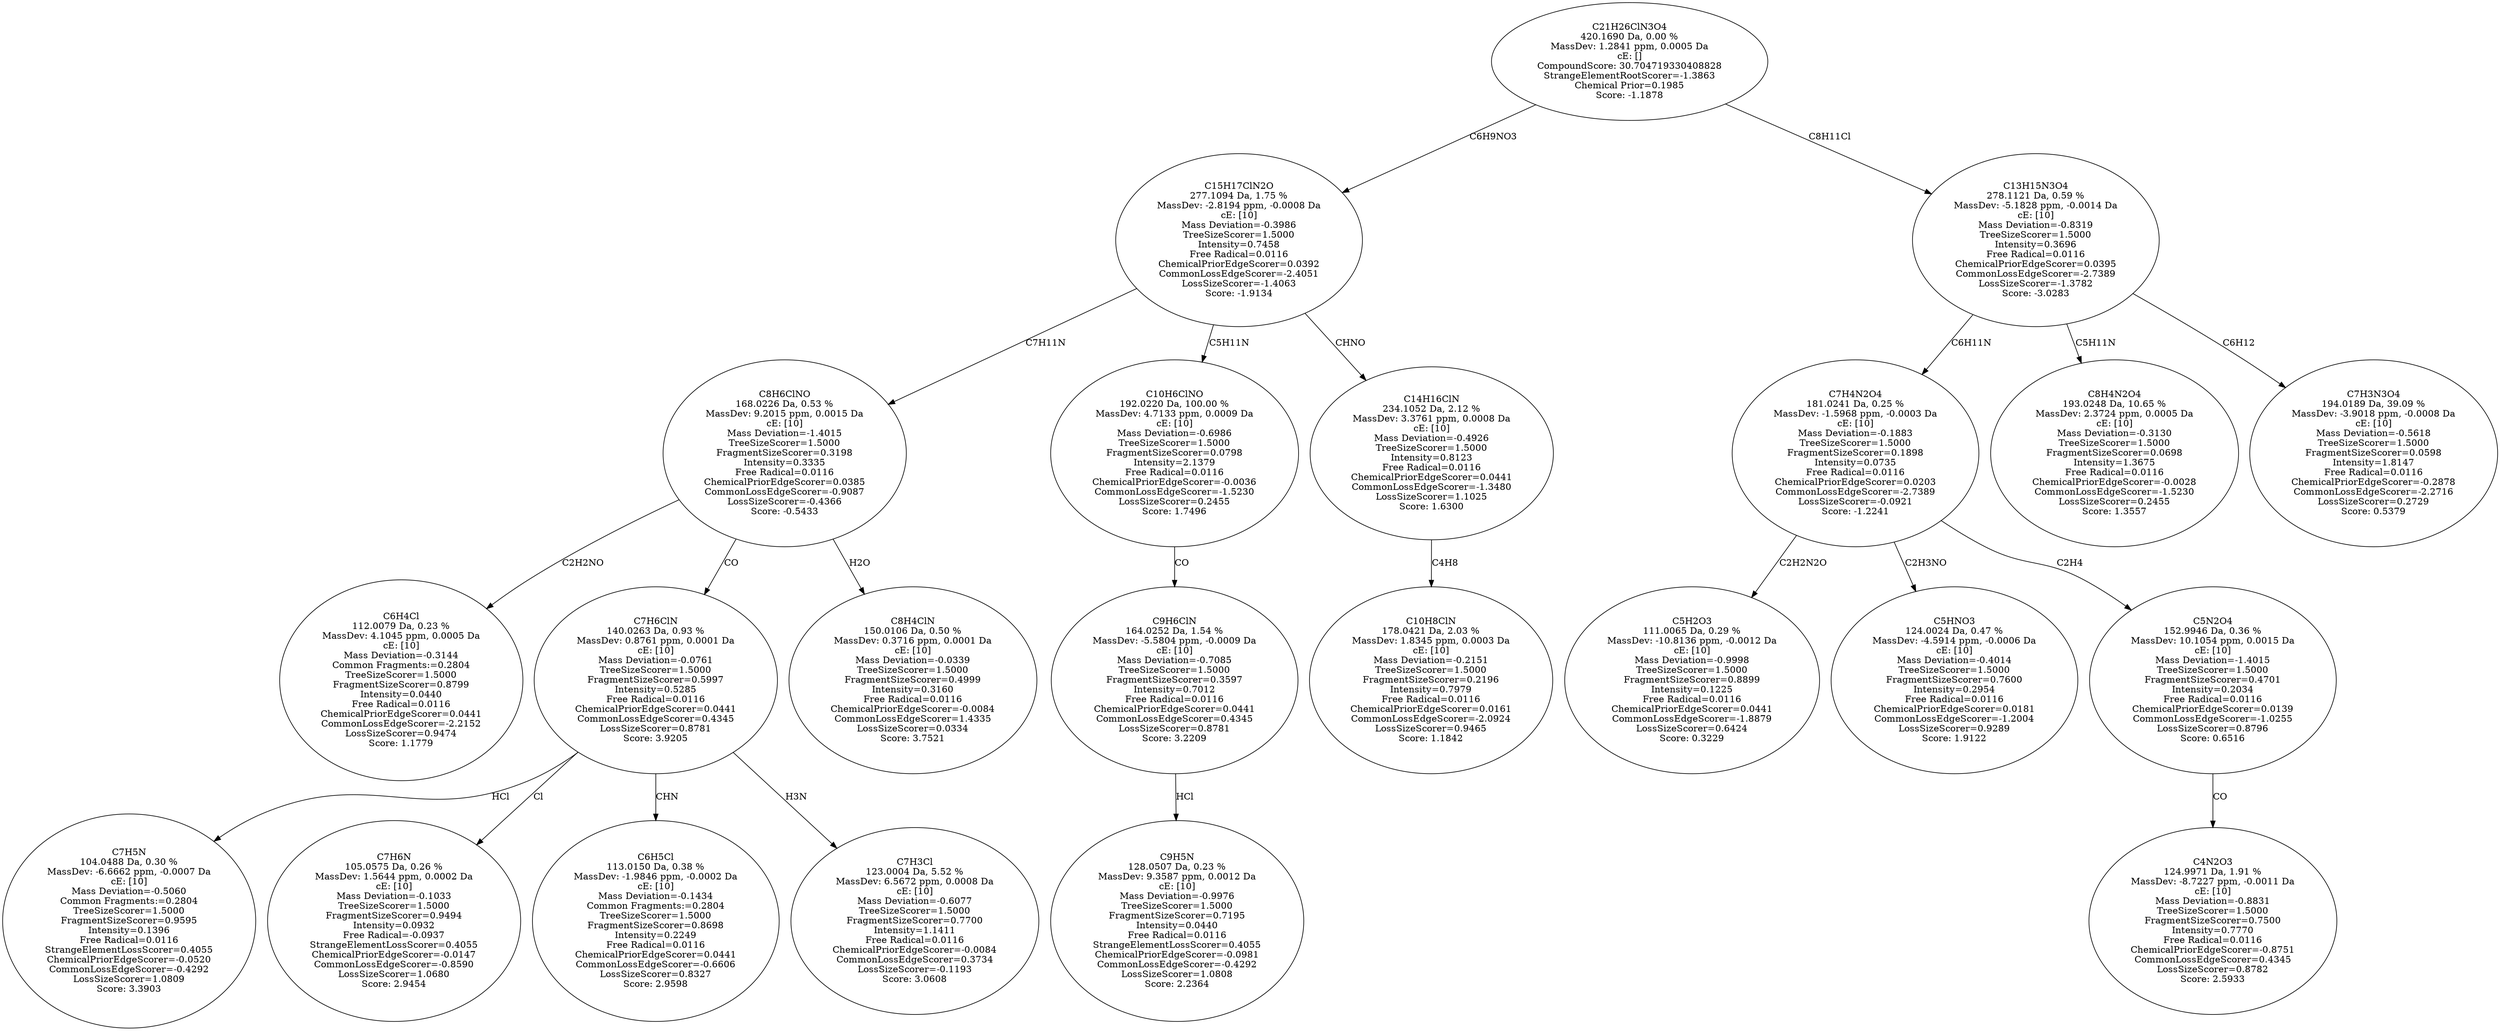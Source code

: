 strict digraph {
v1 [label="C6H4Cl\n112.0079 Da, 0.23 %\nMassDev: 4.1045 ppm, 0.0005 Da\ncE: [10]\nMass Deviation=-0.3144\nCommon Fragments:=0.2804\nTreeSizeScorer=1.5000\nFragmentSizeScorer=0.8799\nIntensity=0.0440\nFree Radical=0.0116\nChemicalPriorEdgeScorer=0.0441\nCommonLossEdgeScorer=-2.2152\nLossSizeScorer=0.9474\nScore: 1.1779"];
v2 [label="C7H5N\n104.0488 Da, 0.30 %\nMassDev: -6.6662 ppm, -0.0007 Da\ncE: [10]\nMass Deviation=-0.5060\nCommon Fragments:=0.2804\nTreeSizeScorer=1.5000\nFragmentSizeScorer=0.9595\nIntensity=0.1396\nFree Radical=0.0116\nStrangeElementLossScorer=0.4055\nChemicalPriorEdgeScorer=-0.0520\nCommonLossEdgeScorer=-0.4292\nLossSizeScorer=1.0809\nScore: 3.3903"];
v3 [label="C7H6N\n105.0575 Da, 0.26 %\nMassDev: 1.5644 ppm, 0.0002 Da\ncE: [10]\nMass Deviation=-0.1033\nTreeSizeScorer=1.5000\nFragmentSizeScorer=0.9494\nIntensity=0.0932\nFree Radical=-0.0937\nStrangeElementLossScorer=0.4055\nChemicalPriorEdgeScorer=-0.0147\nCommonLossEdgeScorer=-0.8590\nLossSizeScorer=1.0680\nScore: 2.9454"];
v4 [label="C6H5Cl\n113.0150 Da, 0.38 %\nMassDev: -1.9846 ppm, -0.0002 Da\ncE: [10]\nMass Deviation=-0.1434\nCommon Fragments:=0.2804\nTreeSizeScorer=1.5000\nFragmentSizeScorer=0.8698\nIntensity=0.2249\nFree Radical=0.0116\nChemicalPriorEdgeScorer=0.0441\nCommonLossEdgeScorer=-0.6606\nLossSizeScorer=0.8327\nScore: 2.9598"];
v5 [label="C7H3Cl\n123.0004 Da, 5.52 %\nMassDev: 6.5672 ppm, 0.0008 Da\ncE: [10]\nMass Deviation=-0.6077\nTreeSizeScorer=1.5000\nFragmentSizeScorer=0.7700\nIntensity=1.1411\nFree Radical=0.0116\nChemicalPriorEdgeScorer=-0.0084\nCommonLossEdgeScorer=0.3734\nLossSizeScorer=-0.1193\nScore: 3.0608"];
v6 [label="C7H6ClN\n140.0263 Da, 0.93 %\nMassDev: 0.8761 ppm, 0.0001 Da\ncE: [10]\nMass Deviation=-0.0761\nTreeSizeScorer=1.5000\nFragmentSizeScorer=0.5997\nIntensity=0.5285\nFree Radical=0.0116\nChemicalPriorEdgeScorer=0.0441\nCommonLossEdgeScorer=0.4345\nLossSizeScorer=0.8781\nScore: 3.9205"];
v7 [label="C8H4ClN\n150.0106 Da, 0.50 %\nMassDev: 0.3716 ppm, 0.0001 Da\ncE: [10]\nMass Deviation=-0.0339\nTreeSizeScorer=1.5000\nFragmentSizeScorer=0.4999\nIntensity=0.3160\nFree Radical=0.0116\nChemicalPriorEdgeScorer=-0.0084\nCommonLossEdgeScorer=1.4335\nLossSizeScorer=0.0334\nScore: 3.7521"];
v8 [label="C8H6ClNO\n168.0226 Da, 0.53 %\nMassDev: 9.2015 ppm, 0.0015 Da\ncE: [10]\nMass Deviation=-1.4015\nTreeSizeScorer=1.5000\nFragmentSizeScorer=0.3198\nIntensity=0.3335\nFree Radical=0.0116\nChemicalPriorEdgeScorer=0.0385\nCommonLossEdgeScorer=-0.9087\nLossSizeScorer=-0.4366\nScore: -0.5433"];
v9 [label="C9H5N\n128.0507 Da, 0.23 %\nMassDev: 9.3587 ppm, 0.0012 Da\ncE: [10]\nMass Deviation=-0.9976\nTreeSizeScorer=1.5000\nFragmentSizeScorer=0.7195\nIntensity=0.0440\nFree Radical=0.0116\nStrangeElementLossScorer=0.4055\nChemicalPriorEdgeScorer=-0.0981\nCommonLossEdgeScorer=-0.4292\nLossSizeScorer=1.0808\nScore: 2.2364"];
v10 [label="C9H6ClN\n164.0252 Da, 1.54 %\nMassDev: -5.5804 ppm, -0.0009 Da\ncE: [10]\nMass Deviation=-0.7085\nTreeSizeScorer=1.5000\nFragmentSizeScorer=0.3597\nIntensity=0.7012\nFree Radical=0.0116\nChemicalPriorEdgeScorer=0.0441\nCommonLossEdgeScorer=0.4345\nLossSizeScorer=0.8781\nScore: 3.2209"];
v11 [label="C10H6ClNO\n192.0220 Da, 100.00 %\nMassDev: 4.7133 ppm, 0.0009 Da\ncE: [10]\nMass Deviation=-0.6986\nTreeSizeScorer=1.5000\nFragmentSizeScorer=0.0798\nIntensity=2.1379\nFree Radical=0.0116\nChemicalPriorEdgeScorer=-0.0036\nCommonLossEdgeScorer=-1.5230\nLossSizeScorer=0.2455\nScore: 1.7496"];
v12 [label="C10H8ClN\n178.0421 Da, 2.03 %\nMassDev: 1.8345 ppm, 0.0003 Da\ncE: [10]\nMass Deviation=-0.2151\nTreeSizeScorer=1.5000\nFragmentSizeScorer=0.2196\nIntensity=0.7979\nFree Radical=0.0116\nChemicalPriorEdgeScorer=0.0161\nCommonLossEdgeScorer=-2.0924\nLossSizeScorer=0.9465\nScore: 1.1842"];
v13 [label="C14H16ClN\n234.1052 Da, 2.12 %\nMassDev: 3.3761 ppm, 0.0008 Da\ncE: [10]\nMass Deviation=-0.4926\nTreeSizeScorer=1.5000\nIntensity=0.8123\nFree Radical=0.0116\nChemicalPriorEdgeScorer=0.0441\nCommonLossEdgeScorer=-1.3480\nLossSizeScorer=1.1025\nScore: 1.6300"];
v14 [label="C15H17ClN2O\n277.1094 Da, 1.75 %\nMassDev: -2.8194 ppm, -0.0008 Da\ncE: [10]\nMass Deviation=-0.3986\nTreeSizeScorer=1.5000\nIntensity=0.7458\nFree Radical=0.0116\nChemicalPriorEdgeScorer=0.0392\nCommonLossEdgeScorer=-2.4051\nLossSizeScorer=-1.4063\nScore: -1.9134"];
v15 [label="C5H2O3\n111.0065 Da, 0.29 %\nMassDev: -10.8136 ppm, -0.0012 Da\ncE: [10]\nMass Deviation=-0.9998\nTreeSizeScorer=1.5000\nFragmentSizeScorer=0.8899\nIntensity=0.1225\nFree Radical=0.0116\nChemicalPriorEdgeScorer=0.0441\nCommonLossEdgeScorer=-1.8879\nLossSizeScorer=0.6424\nScore: 0.3229"];
v16 [label="C5HNO3\n124.0024 Da, 0.47 %\nMassDev: -4.5914 ppm, -0.0006 Da\ncE: [10]\nMass Deviation=-0.4014\nTreeSizeScorer=1.5000\nFragmentSizeScorer=0.7600\nIntensity=0.2954\nFree Radical=0.0116\nChemicalPriorEdgeScorer=0.0181\nCommonLossEdgeScorer=-1.2004\nLossSizeScorer=0.9289\nScore: 1.9122"];
v17 [label="C4N2O3\n124.9971 Da, 1.91 %\nMassDev: -8.7227 ppm, -0.0011 Da\ncE: [10]\nMass Deviation=-0.8831\nTreeSizeScorer=1.5000\nFragmentSizeScorer=0.7500\nIntensity=0.7770\nFree Radical=0.0116\nChemicalPriorEdgeScorer=-0.8751\nCommonLossEdgeScorer=0.4345\nLossSizeScorer=0.8782\nScore: 2.5933"];
v18 [label="C5N2O4\n152.9946 Da, 0.36 %\nMassDev: 10.1054 ppm, 0.0015 Da\ncE: [10]\nMass Deviation=-1.4015\nTreeSizeScorer=1.5000\nFragmentSizeScorer=0.4701\nIntensity=0.2034\nFree Radical=0.0116\nChemicalPriorEdgeScorer=0.0139\nCommonLossEdgeScorer=-1.0255\nLossSizeScorer=0.8796\nScore: 0.6516"];
v19 [label="C7H4N2O4\n181.0241 Da, 0.25 %\nMassDev: -1.5968 ppm, -0.0003 Da\ncE: [10]\nMass Deviation=-0.1883\nTreeSizeScorer=1.5000\nFragmentSizeScorer=0.1898\nIntensity=0.0735\nFree Radical=0.0116\nChemicalPriorEdgeScorer=0.0203\nCommonLossEdgeScorer=-2.7389\nLossSizeScorer=-0.0921\nScore: -1.2241"];
v20 [label="C8H4N2O4\n193.0248 Da, 10.65 %\nMassDev: 2.3724 ppm, 0.0005 Da\ncE: [10]\nMass Deviation=-0.3130\nTreeSizeScorer=1.5000\nFragmentSizeScorer=0.0698\nIntensity=1.3675\nFree Radical=0.0116\nChemicalPriorEdgeScorer=-0.0028\nCommonLossEdgeScorer=-1.5230\nLossSizeScorer=0.2455\nScore: 1.3557"];
v21 [label="C7H3N3O4\n194.0189 Da, 39.09 %\nMassDev: -3.9018 ppm, -0.0008 Da\ncE: [10]\nMass Deviation=-0.5618\nTreeSizeScorer=1.5000\nFragmentSizeScorer=0.0598\nIntensity=1.8147\nFree Radical=0.0116\nChemicalPriorEdgeScorer=-0.2878\nCommonLossEdgeScorer=-2.2716\nLossSizeScorer=0.2729\nScore: 0.5379"];
v22 [label="C13H15N3O4\n278.1121 Da, 0.59 %\nMassDev: -5.1828 ppm, -0.0014 Da\ncE: [10]\nMass Deviation=-0.8319\nTreeSizeScorer=1.5000\nIntensity=0.3696\nFree Radical=0.0116\nChemicalPriorEdgeScorer=0.0395\nCommonLossEdgeScorer=-2.7389\nLossSizeScorer=-1.3782\nScore: -3.0283"];
v23 [label="C21H26ClN3O4\n420.1690 Da, 0.00 %\nMassDev: 1.2841 ppm, 0.0005 Da\ncE: []\nCompoundScore: 30.704719330408828\nStrangeElementRootScorer=-1.3863\nChemical Prior=0.1985\nScore: -1.1878"];
v8 -> v1 [label="C2H2NO"];
v6 -> v2 [label="HCl"];
v6 -> v3 [label="Cl"];
v6 -> v4 [label="CHN"];
v6 -> v5 [label="H3N"];
v8 -> v6 [label="CO"];
v8 -> v7 [label="H2O"];
v14 -> v8 [label="C7H11N"];
v10 -> v9 [label="HCl"];
v11 -> v10 [label="CO"];
v14 -> v11 [label="C5H11N"];
v13 -> v12 [label="C4H8"];
v14 -> v13 [label="CHNO"];
v23 -> v14 [label="C6H9NO3"];
v19 -> v15 [label="C2H2N2O"];
v19 -> v16 [label="C2H3NO"];
v18 -> v17 [label="CO"];
v19 -> v18 [label="C2H4"];
v22 -> v19 [label="C6H11N"];
v22 -> v20 [label="C5H11N"];
v22 -> v21 [label="C6H12"];
v23 -> v22 [label="C8H11Cl"];
}